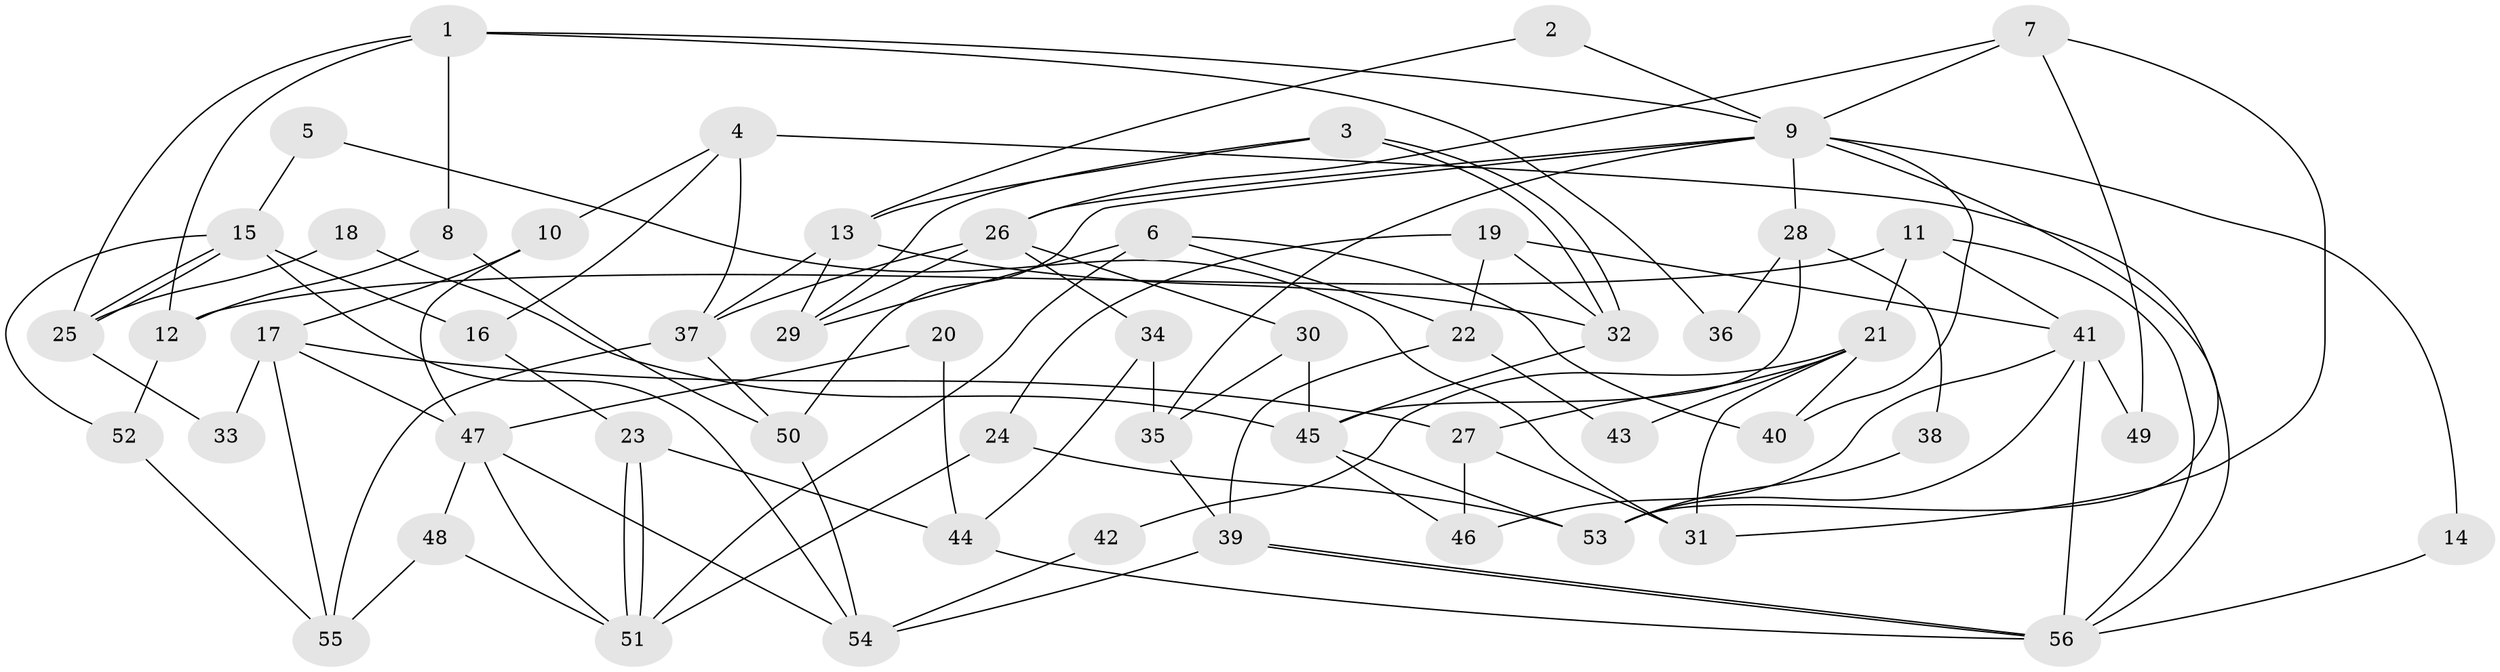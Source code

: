 // Generated by graph-tools (version 1.1) at 2025/26/03/09/25 03:26:10]
// undirected, 56 vertices, 112 edges
graph export_dot {
graph [start="1"]
  node [color=gray90,style=filled];
  1;
  2;
  3;
  4;
  5;
  6;
  7;
  8;
  9;
  10;
  11;
  12;
  13;
  14;
  15;
  16;
  17;
  18;
  19;
  20;
  21;
  22;
  23;
  24;
  25;
  26;
  27;
  28;
  29;
  30;
  31;
  32;
  33;
  34;
  35;
  36;
  37;
  38;
  39;
  40;
  41;
  42;
  43;
  44;
  45;
  46;
  47;
  48;
  49;
  50;
  51;
  52;
  53;
  54;
  55;
  56;
  1 -- 9;
  1 -- 12;
  1 -- 8;
  1 -- 25;
  1 -- 36;
  2 -- 13;
  2 -- 9;
  3 -- 32;
  3 -- 32;
  3 -- 13;
  3 -- 29;
  4 -- 37;
  4 -- 56;
  4 -- 10;
  4 -- 16;
  5 -- 15;
  5 -- 31;
  6 -- 51;
  6 -- 29;
  6 -- 22;
  6 -- 40;
  7 -- 26;
  7 -- 31;
  7 -- 9;
  7 -- 49;
  8 -- 50;
  8 -- 12;
  9 -- 50;
  9 -- 14;
  9 -- 26;
  9 -- 28;
  9 -- 35;
  9 -- 40;
  9 -- 53;
  10 -- 47;
  10 -- 17;
  11 -- 21;
  11 -- 41;
  11 -- 12;
  11 -- 56;
  12 -- 52;
  13 -- 29;
  13 -- 32;
  13 -- 37;
  14 -- 56;
  15 -- 52;
  15 -- 25;
  15 -- 25;
  15 -- 16;
  15 -- 54;
  16 -- 23;
  17 -- 55;
  17 -- 27;
  17 -- 33;
  17 -- 47;
  18 -- 45;
  18 -- 25;
  19 -- 32;
  19 -- 22;
  19 -- 24;
  19 -- 41;
  20 -- 47;
  20 -- 44;
  21 -- 40;
  21 -- 27;
  21 -- 31;
  21 -- 42;
  21 -- 43;
  22 -- 39;
  22 -- 43;
  23 -- 51;
  23 -- 51;
  23 -- 44;
  24 -- 53;
  24 -- 51;
  25 -- 33;
  26 -- 34;
  26 -- 29;
  26 -- 30;
  26 -- 37;
  27 -- 46;
  27 -- 31;
  28 -- 45;
  28 -- 36;
  28 -- 38;
  30 -- 35;
  30 -- 45;
  32 -- 45;
  34 -- 44;
  34 -- 35;
  35 -- 39;
  37 -- 50;
  37 -- 55;
  38 -- 53;
  39 -- 54;
  39 -- 56;
  39 -- 56;
  41 -- 56;
  41 -- 46;
  41 -- 49;
  41 -- 53;
  42 -- 54;
  44 -- 56;
  45 -- 53;
  45 -- 46;
  47 -- 51;
  47 -- 48;
  47 -- 54;
  48 -- 51;
  48 -- 55;
  50 -- 54;
  52 -- 55;
}
